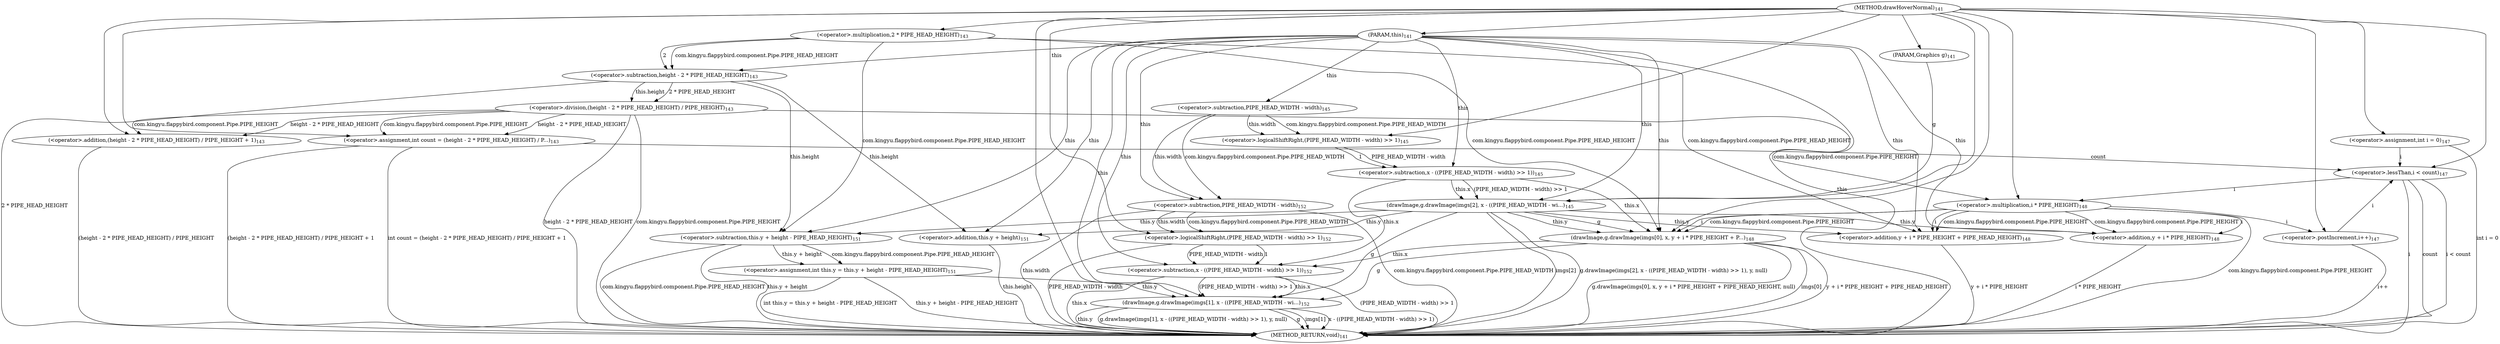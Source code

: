 digraph "drawHoverNormal" {  
"419" [label = <(METHOD,drawHoverNormal)<SUB>141</SUB>> ]
"539" [label = <(METHOD_RETURN,void)<SUB>141</SUB>> ]
"19" [label = <(PARAM,this)<SUB>141</SUB>> ]
"420" [label = <(PARAM,Graphics g)<SUB>141</SUB>> ]
"423" [label = <(&lt;operator&gt;.assignment,int count = (height - 2 * PIPE_HEAD_HEIGHT) / P...)<SUB>143</SUB>> ]
"440" [label = <(drawImage,g.drawImage(imgs[2], x - ((PIPE_HEAD_WIDTH - wi...)<SUB>145</SUB>> ]
"499" [label = <(&lt;operator&gt;.assignment,int this.y = this.y + height - PIPE_HEAD_HEIGHT)<SUB>151</SUB>> ]
"513" [label = <(drawImage,g.drawImage(imgs[1], x - ((PIPE_HEAD_WIDTH - wi...)<SUB>152</SUB>> ]
"423" [label = <(&lt;operator&gt;.assignment,int count = (height - 2 * PIPE_HEAD_HEIGHT) / P...)<SUB>143</SUB>> ]
"423" [label = <(&lt;operator&gt;.assignment,int count = (height - 2 * PIPE_HEAD_HEIGHT) / P...)<SUB>143</SUB>> ]
"440" [label = <(drawImage,g.drawImage(imgs[2], x - ((PIPE_HEAD_WIDTH - wi...)<SUB>145</SUB>> ]
"440" [label = <(drawImage,g.drawImage(imgs[2], x - ((PIPE_HEAD_WIDTH - wi...)<SUB>145</SUB>> ]
"440" [label = <(drawImage,g.drawImage(imgs[2], x - ((PIPE_HEAD_WIDTH - wi...)<SUB>145</SUB>> ]
"440" [label = <(drawImage,g.drawImage(imgs[2], x - ((PIPE_HEAD_WIDTH - wi...)<SUB>145</SUB>> ]
"440" [label = <(drawImage,g.drawImage(imgs[2], x - ((PIPE_HEAD_WIDTH - wi...)<SUB>145</SUB>> ]
"466" [label = <(&lt;operator&gt;.assignment,int i = 0)<SUB>147</SUB>> ]
"469" [label = <(&lt;operator&gt;.lessThan,i &lt; count)<SUB>147</SUB>> ]
"472" [label = <(&lt;operator&gt;.postIncrement,i++)<SUB>147</SUB>> ]
"499" [label = <(&lt;operator&gt;.assignment,int this.y = this.y + height - PIPE_HEAD_HEIGHT)<SUB>151</SUB>> ]
"499" [label = <(&lt;operator&gt;.assignment,int this.y = this.y + height - PIPE_HEAD_HEIGHT)<SUB>151</SUB>> ]
"513" [label = <(drawImage,g.drawImage(imgs[1], x - ((PIPE_HEAD_WIDTH - wi...)<SUB>152</SUB>> ]
"513" [label = <(drawImage,g.drawImage(imgs[1], x - ((PIPE_HEAD_WIDTH - wi...)<SUB>152</SUB>> ]
"513" [label = <(drawImage,g.drawImage(imgs[1], x - ((PIPE_HEAD_WIDTH - wi...)<SUB>152</SUB>> ]
"513" [label = <(drawImage,g.drawImage(imgs[1], x - ((PIPE_HEAD_WIDTH - wi...)<SUB>152</SUB>> ]
"513" [label = <(drawImage,g.drawImage(imgs[1], x - ((PIPE_HEAD_WIDTH - wi...)<SUB>152</SUB>> ]
"425" [label = <(&lt;operator&gt;.addition,(height - 2 * PIPE_HEAD_HEIGHT) / PIPE_HEIGHT + 1)<SUB>143</SUB>> ]
"425" [label = <(&lt;operator&gt;.addition,(height - 2 * PIPE_HEAD_HEIGHT) / PIPE_HEIGHT + 1)<SUB>143</SUB>> ]
"447" [label = <(&lt;operator&gt;.subtraction,x - ((PIPE_HEAD_WIDTH - width) &gt;&gt; 1))<SUB>145</SUB>> ]
"447" [label = <(&lt;operator&gt;.subtraction,x - ((PIPE_HEAD_WIDTH - width) &gt;&gt; 1))<SUB>145</SUB>> ]
"466" [label = <(&lt;operator&gt;.assignment,int i = 0)<SUB>147</SUB>> ]
"466" [label = <(&lt;operator&gt;.assignment,int i = 0)<SUB>147</SUB>> ]
"469" [label = <(&lt;operator&gt;.lessThan,i &lt; count)<SUB>147</SUB>> ]
"469" [label = <(&lt;operator&gt;.lessThan,i &lt; count)<SUB>147</SUB>> ]
"472" [label = <(&lt;operator&gt;.postIncrement,i++)<SUB>147</SUB>> ]
"475" [label = <(drawImage,g.drawImage(imgs[0], x, y + i * PIPE_HEIGHT + P...)<SUB>148</SUB>> ]
"503" [label = <(&lt;operator&gt;.subtraction,this.y + height - PIPE_HEAD_HEIGHT)<SUB>151</SUB>> ]
"503" [label = <(&lt;operator&gt;.subtraction,this.y + height - PIPE_HEAD_HEIGHT)<SUB>151</SUB>> ]
"520" [label = <(&lt;operator&gt;.subtraction,x - ((PIPE_HEAD_WIDTH - width) &gt;&gt; 1))<SUB>152</SUB>> ]
"520" [label = <(&lt;operator&gt;.subtraction,x - ((PIPE_HEAD_WIDTH - width) &gt;&gt; 1))<SUB>152</SUB>> ]
"426" [label = <(&lt;operator&gt;.division,(height - 2 * PIPE_HEAD_HEIGHT) / PIPE_HEIGHT)<SUB>143</SUB>> ]
"426" [label = <(&lt;operator&gt;.division,(height - 2 * PIPE_HEAD_HEIGHT) / PIPE_HEIGHT)<SUB>143</SUB>> ]
"451" [label = <(&lt;operator&gt;.logicalShiftRight,(PIPE_HEAD_WIDTH - width) &gt;&gt; 1)<SUB>145</SUB>> ]
"451" [label = <(&lt;operator&gt;.logicalShiftRight,(PIPE_HEAD_WIDTH - width) &gt;&gt; 1)<SUB>145</SUB>> ]
"475" [label = <(drawImage,g.drawImage(imgs[0], x, y + i * PIPE_HEIGHT + P...)<SUB>148</SUB>> ]
"475" [label = <(drawImage,g.drawImage(imgs[0], x, y + i * PIPE_HEIGHT + P...)<SUB>148</SUB>> ]
"475" [label = <(drawImage,g.drawImage(imgs[0], x, y + i * PIPE_HEIGHT + P...)<SUB>148</SUB>> ]
"475" [label = <(drawImage,g.drawImage(imgs[0], x, y + i * PIPE_HEIGHT + P...)<SUB>148</SUB>> ]
"475" [label = <(drawImage,g.drawImage(imgs[0], x, y + i * PIPE_HEIGHT + P...)<SUB>148</SUB>> ]
"504" [label = <(&lt;operator&gt;.addition,this.y + height)<SUB>151</SUB>> ]
"504" [label = <(&lt;operator&gt;.addition,this.y + height)<SUB>151</SUB>> ]
"524" [label = <(&lt;operator&gt;.logicalShiftRight,(PIPE_HEAD_WIDTH - width) &gt;&gt; 1)<SUB>152</SUB>> ]
"524" [label = <(&lt;operator&gt;.logicalShiftRight,(PIPE_HEAD_WIDTH - width) &gt;&gt; 1)<SUB>152</SUB>> ]
"427" [label = <(&lt;operator&gt;.subtraction,height - 2 * PIPE_HEAD_HEIGHT)<SUB>143</SUB>> ]
"427" [label = <(&lt;operator&gt;.subtraction,height - 2 * PIPE_HEAD_HEIGHT)<SUB>143</SUB>> ]
"452" [label = <(&lt;operator&gt;.subtraction,PIPE_HEAD_WIDTH - width)<SUB>145</SUB>> ]
"452" [label = <(&lt;operator&gt;.subtraction,PIPE_HEAD_WIDTH - width)<SUB>145</SUB>> ]
"485" [label = <(&lt;operator&gt;.addition,y + i * PIPE_HEIGHT + PIPE_HEAD_HEIGHT)<SUB>148</SUB>> ]
"485" [label = <(&lt;operator&gt;.addition,y + i * PIPE_HEIGHT + PIPE_HEAD_HEIGHT)<SUB>148</SUB>> ]
"525" [label = <(&lt;operator&gt;.subtraction,PIPE_HEAD_WIDTH - width)<SUB>152</SUB>> ]
"525" [label = <(&lt;operator&gt;.subtraction,PIPE_HEAD_WIDTH - width)<SUB>152</SUB>> ]
"431" [label = <(&lt;operator&gt;.multiplication,2 * PIPE_HEAD_HEIGHT)<SUB>143</SUB>> ]
"431" [label = <(&lt;operator&gt;.multiplication,2 * PIPE_HEAD_HEIGHT)<SUB>143</SUB>> ]
"486" [label = <(&lt;operator&gt;.addition,y + i * PIPE_HEIGHT)<SUB>148</SUB>> ]
"486" [label = <(&lt;operator&gt;.addition,y + i * PIPE_HEIGHT)<SUB>148</SUB>> ]
"490" [label = <(&lt;operator&gt;.multiplication,i * PIPE_HEIGHT)<SUB>148</SUB>> ]
"490" [label = <(&lt;operator&gt;.multiplication,i * PIPE_HEIGHT)<SUB>148</SUB>> ]
  "19" -> "539"  [ label = "this"] 
  "427" -> "539"  [ label = "2 * PIPE_HEAD_HEIGHT"] 
  "426" -> "539"  [ label = "height - 2 * PIPE_HEAD_HEIGHT"] 
  "426" -> "539"  [ label = "com.kingyu.flappybird.component.Pipe.PIPE_HEIGHT"] 
  "425" -> "539"  [ label = "(height - 2 * PIPE_HEAD_HEIGHT) / PIPE_HEIGHT"] 
  "423" -> "539"  [ label = "(height - 2 * PIPE_HEAD_HEIGHT) / PIPE_HEIGHT + 1"] 
  "423" -> "539"  [ label = "int count = (height - 2 * PIPE_HEAD_HEIGHT) / PIPE_HEIGHT + 1"] 
  "440" -> "539"  [ label = "imgs[2]"] 
  "440" -> "539"  [ label = "g.drawImage(imgs[2], x - ((PIPE_HEAD_WIDTH - width) &gt;&gt; 1), y, null)"] 
  "466" -> "539"  [ label = "int i = 0"] 
  "469" -> "539"  [ label = "i"] 
  "469" -> "539"  [ label = "count"] 
  "469" -> "539"  [ label = "i &lt; count"] 
  "504" -> "539"  [ label = "this.height"] 
  "503" -> "539"  [ label = "this.y + height"] 
  "503" -> "539"  [ label = "com.kingyu.flappybird.component.Pipe.PIPE_HEAD_HEIGHT"] 
  "499" -> "539"  [ label = "this.y + height - PIPE_HEAD_HEIGHT"] 
  "499" -> "539"  [ label = "int this.y = this.y + height - PIPE_HEAD_HEIGHT"] 
  "513" -> "539"  [ label = "g"] 
  "513" -> "539"  [ label = "imgs[1]"] 
  "520" -> "539"  [ label = "this.x"] 
  "525" -> "539"  [ label = "com.kingyu.flappybird.component.Pipe.PIPE_HEAD_WIDTH"] 
  "525" -> "539"  [ label = "this.width"] 
  "524" -> "539"  [ label = "PIPE_HEAD_WIDTH - width"] 
  "520" -> "539"  [ label = "(PIPE_HEAD_WIDTH - width) &gt;&gt; 1"] 
  "513" -> "539"  [ label = "x - ((PIPE_HEAD_WIDTH - width) &gt;&gt; 1)"] 
  "513" -> "539"  [ label = "this.y"] 
  "513" -> "539"  [ label = "g.drawImage(imgs[1], x - ((PIPE_HEAD_WIDTH - width) &gt;&gt; 1), y, null)"] 
  "475" -> "539"  [ label = "imgs[0]"] 
  "490" -> "539"  [ label = "com.kingyu.flappybird.component.Pipe.PIPE_HEIGHT"] 
  "486" -> "539"  [ label = "i * PIPE_HEIGHT"] 
  "485" -> "539"  [ label = "y + i * PIPE_HEIGHT"] 
  "475" -> "539"  [ label = "y + i * PIPE_HEIGHT + PIPE_HEAD_HEIGHT"] 
  "475" -> "539"  [ label = "g.drawImage(imgs[0], x, y + i * PIPE_HEIGHT + PIPE_HEAD_HEIGHT, null)"] 
  "472" -> "539"  [ label = "i++"] 
  "419" -> "19" 
  "419" -> "420" 
  "426" -> "423"  [ label = "height - 2 * PIPE_HEAD_HEIGHT"] 
  "426" -> "423"  [ label = "com.kingyu.flappybird.component.Pipe.PIPE_HEIGHT"] 
  "419" -> "423" 
  "503" -> "499"  [ label = "this.y + height"] 
  "503" -> "499"  [ label = "com.kingyu.flappybird.component.Pipe.PIPE_HEAD_HEIGHT"] 
  "420" -> "440"  [ label = "g"] 
  "419" -> "440" 
  "447" -> "440"  [ label = "this.x"] 
  "447" -> "440"  [ label = "(PIPE_HEAD_WIDTH - width) &gt;&gt; 1"] 
  "19" -> "440"  [ label = "this"] 
  "419" -> "466" 
  "440" -> "513"  [ label = "g"] 
  "475" -> "513"  [ label = "g"] 
  "419" -> "513" 
  "520" -> "513"  [ label = "this.x"] 
  "520" -> "513"  [ label = "(PIPE_HEAD_WIDTH - width) &gt;&gt; 1"] 
  "19" -> "513"  [ label = "this"] 
  "499" -> "513"  [ label = "this.y"] 
  "426" -> "425"  [ label = "height - 2 * PIPE_HEAD_HEIGHT"] 
  "426" -> "425"  [ label = "com.kingyu.flappybird.component.Pipe.PIPE_HEIGHT"] 
  "419" -> "425" 
  "19" -> "447"  [ label = "this"] 
  "451" -> "447"  [ label = "PIPE_HEAD_WIDTH - width"] 
  "451" -> "447"  [ label = "1"] 
  "466" -> "469"  [ label = "i"] 
  "472" -> "469"  [ label = "i"] 
  "419" -> "469" 
  "423" -> "469"  [ label = "count"] 
  "490" -> "472"  [ label = "i"] 
  "419" -> "472" 
  "19" -> "503"  [ label = "this"] 
  "440" -> "503"  [ label = "this.y"] 
  "427" -> "503"  [ label = "this.height"] 
  "431" -> "503"  [ label = "com.kingyu.flappybird.component.Pipe.PIPE_HEAD_HEIGHT"] 
  "19" -> "520"  [ label = "this"] 
  "447" -> "520"  [ label = "this.x"] 
  "475" -> "520"  [ label = "this.x"] 
  "524" -> "520"  [ label = "PIPE_HEAD_WIDTH - width"] 
  "524" -> "520"  [ label = "1"] 
  "427" -> "426"  [ label = "this.height"] 
  "427" -> "426"  [ label = "2 * PIPE_HEAD_HEIGHT"] 
  "452" -> "451"  [ label = "com.kingyu.flappybird.component.Pipe.PIPE_HEAD_WIDTH"] 
  "452" -> "451"  [ label = "this.width"] 
  "419" -> "451" 
  "440" -> "475"  [ label = "g"] 
  "419" -> "475" 
  "19" -> "475"  [ label = "this"] 
  "447" -> "475"  [ label = "this.x"] 
  "440" -> "475"  [ label = "this.y"] 
  "490" -> "475"  [ label = "i"] 
  "490" -> "475"  [ label = "com.kingyu.flappybird.component.Pipe.PIPE_HEIGHT"] 
  "431" -> "475"  [ label = "com.kingyu.flappybird.component.Pipe.PIPE_HEAD_HEIGHT"] 
  "19" -> "504"  [ label = "this"] 
  "440" -> "504"  [ label = "this.y"] 
  "427" -> "504"  [ label = "this.height"] 
  "525" -> "524"  [ label = "com.kingyu.flappybird.component.Pipe.PIPE_HEAD_WIDTH"] 
  "525" -> "524"  [ label = "this.width"] 
  "419" -> "524" 
  "19" -> "427"  [ label = "this"] 
  "431" -> "427"  [ label = "2"] 
  "431" -> "427"  [ label = "com.kingyu.flappybird.component.Pipe.PIPE_HEAD_HEIGHT"] 
  "19" -> "452"  [ label = "this"] 
  "19" -> "485"  [ label = "this"] 
  "440" -> "485"  [ label = "this.y"] 
  "490" -> "485"  [ label = "i"] 
  "490" -> "485"  [ label = "com.kingyu.flappybird.component.Pipe.PIPE_HEIGHT"] 
  "431" -> "485"  [ label = "com.kingyu.flappybird.component.Pipe.PIPE_HEAD_HEIGHT"] 
  "452" -> "525"  [ label = "com.kingyu.flappybird.component.Pipe.PIPE_HEAD_WIDTH"] 
  "19" -> "525"  [ label = "this"] 
  "452" -> "525"  [ label = "this.width"] 
  "419" -> "431" 
  "19" -> "486"  [ label = "this"] 
  "440" -> "486"  [ label = "this.y"] 
  "490" -> "486"  [ label = "i"] 
  "490" -> "486"  [ label = "com.kingyu.flappybird.component.Pipe.PIPE_HEIGHT"] 
  "469" -> "490"  [ label = "i"] 
  "419" -> "490" 
  "426" -> "490"  [ label = "com.kingyu.flappybird.component.Pipe.PIPE_HEIGHT"] 
}
